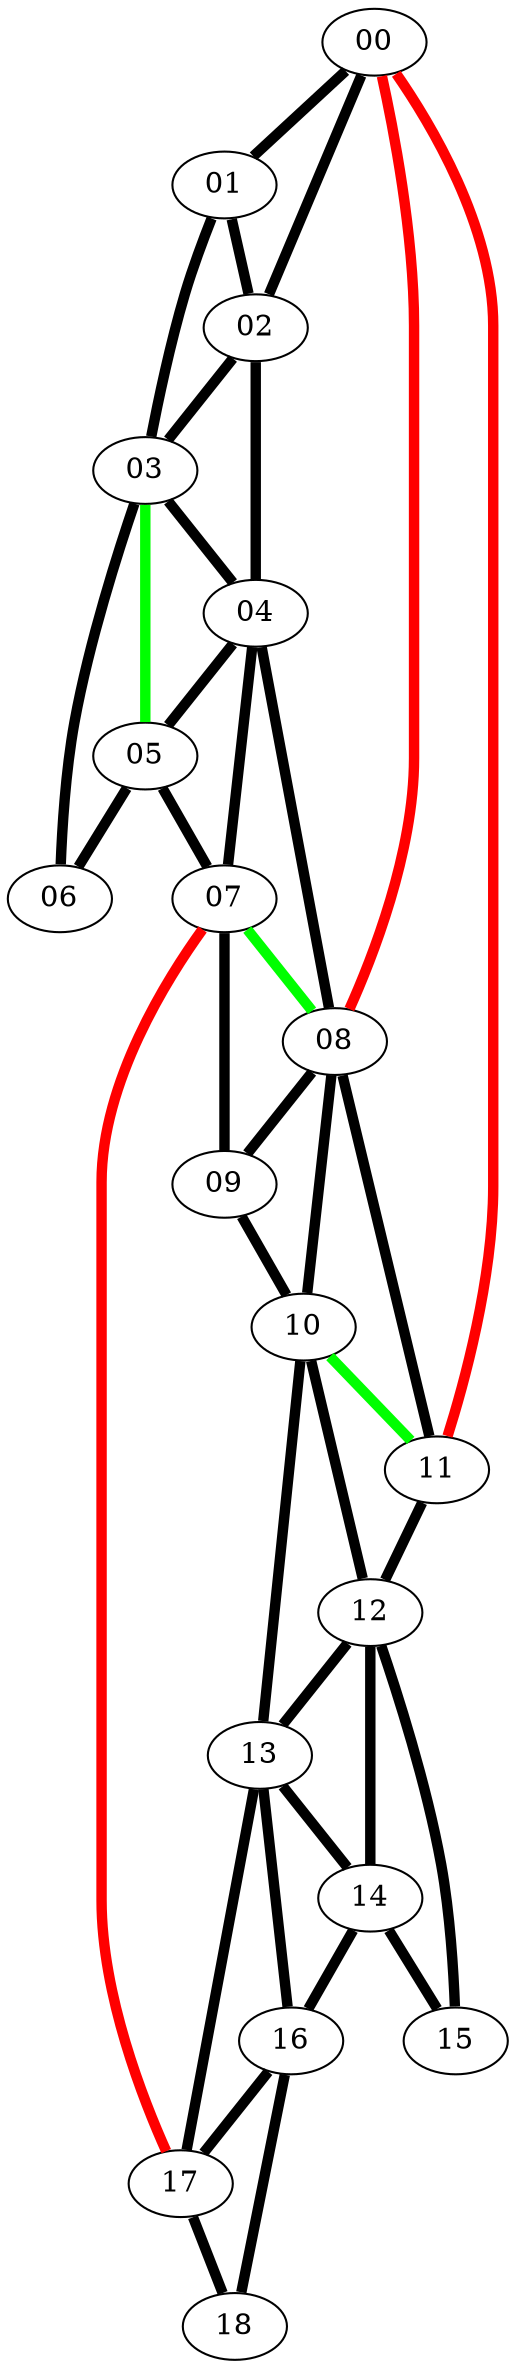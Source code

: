 graph G {
   00 [label="00", width=0, height=0; pos="100, 0!"];
   01 [label="01", width=0, height=0; pos="0, 173!"];
   02 [label="02", width=0, height=0; pos="-100, 0!"];
   03 [label="03", width=0, height=0; pos="-300, 0!"];
   04 [label="04", width=0, height=0; pos="-200, -173!"];
   05 [label="05", width=0, height=0; pos="-300, -346!"];
   06 [label="06", width=0, height=0; pos="-500, -346!"];
   07 [label="07", width=0, height=0; pos="-100, -346!"];
   08 [label="08", width=0, height=0; pos="200, -173!"];
   09 [label="09", width=0, height=0; pos="100, -346!"];
   10 [label="10", width=0, height=0; pos="300, -346!"];
   11 [label="11", width=0, height=0; pos="300, 0!"];
   12 [label="12", width=0, height=0; pos="500, -346!"];
   13 [label="13", width=0, height=0; pos="400, -519!"];
   14 [label="14", width=0, height=0; pos="500, -692!"];
   15 [label="15", width=0, height=0; pos="700, -692!"];
   16 [label="16", width=0, height=0; pos="300, -692!"];
   17 [label="17", width=0, height=0; pos="0, -519!"];
   18 [label="18", width=0, height=0; pos="100, -692!"];

00--01 [color="black", penwidth=5]
00--02 [color="black", penwidth=5];
01--02 [color="black", penwidth=5];
01--03 [color="black", penwidth=5];
02--03 [color="black", penwidth=5];
02--04 [color="black", penwidth=5];
03--04 [color="black", penwidth=5];
03--05 [color="green", penwidth=5];
03--06 [color="black", penwidth=5];
04--05 [color="black", penwidth=5];
04--07 [color="black", penwidth=5];
04--08 [color="black", penwidth=5];
05--06 [color="black", penwidth=5];
05--07 [color="black", penwidth=5];
07--08 [color="green", penwidth=5];
07--09 [color="black", penwidth=5];
08--09 [color="black", penwidth=5];
08--10 [color="black", penwidth=5];
08--11 [color="black", penwidth=5];
09--10 [color="black", penwidth=5];
10--11 [color="green", penwidth=5];
10--12 [color="black", penwidth=5];
10--13 [color="black", penwidth=5];
11--12 [color="black", penwidth=5];
12--13 [color="black", penwidth=5];
12--14 [color="black", penwidth=5];
12--15 [color="black", penwidth=5];
13--14 [color="black", penwidth=5];
13--16 [color="black", penwidth=5];
13--17 [color="black", penwidth=5];
14--15 [color="black", penwidth=5];
14--16 [color="black", penwidth=5];
16--17 [color="black", penwidth=5];
16--18 [color="black", penwidth=5];
17--18 [color="black", penwidth=5];
00--08 [color="red", penwidth=5];
00--11 [color="red", penwidth=5];
07--17 [color="red", penwidth=5];
}

